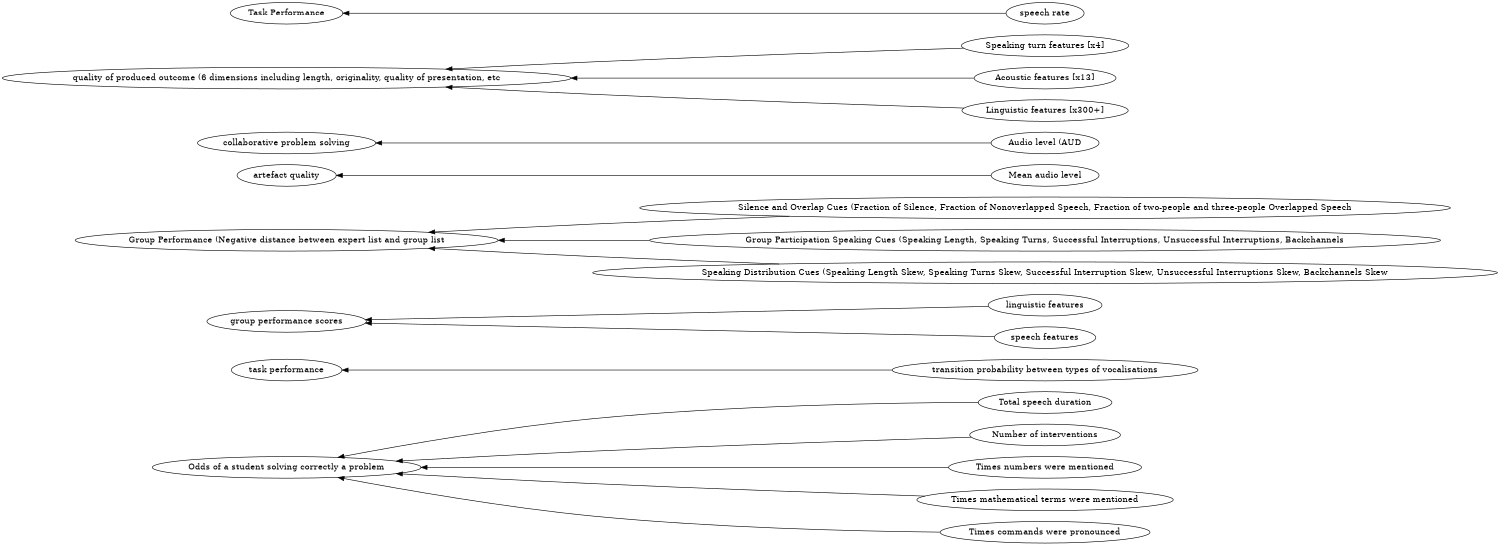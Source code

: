 digraph Test {
	rankdir=RL
	size="10,10"
	overlap=false
	splines=true
	{rank=same; "Total speech duration" "transition probability between types of vocalisations" "linguistic features" "Silence and Overlap Cues (Fraction of Silence, Fraction of Nonoverlapped Speech, Fraction of two-people and three-people Overlapped Speech" "Number of interventions" "Mean audio level" "Audio level (AUD" "Group Participation Speaking Cues (Speaking Length, Speaking Turns, Successful Interruptions, Unsuccessful Interruptions, Backchannels" "Times numbers were mentioned" "Speaking turn features [x4]" "Times mathematical terms were mentioned" "speech rate" "Times commands were pronounced" "Acoustic features [x13]" "speech features" "Linguistic features [x300+]" "Speaking Distribution Cues (Speaking Length Skew, Speaking Turns Skew, Successful Interruption Skew, Unsuccessful Interruptions Skew, Backchannels Skew";}
	{rank=same; "Odds of a student solving correctly a problem" "Group Performance (Negative distance between expert list and group list" "quality of produced outcome (6 dimensions including length, originality, quality of presentation, etc" "Task Performance" "task performance" "group performance scores" "artefact quality" "collaborative problem solving";}
	"Group Participation Speaking Cues (Speaking Length, Speaking Turns, Successful Interruptions, Unsuccessful Interruptions, Backchannels" [href="https://scholar.google.com/scholar?hl=en&q=Linking%20Speaking%20and%20Looking%20Behavior%20Patterns%20with%20Group%20Composition,%20Perception,%20and%20Performance" target=_blank]
	"Group Participation Speaking Cues (Speaking Length, Speaking Turns, Successful Interruptions, Unsuccessful Interruptions, Backchannels" -> "Group Performance (Negative distance between expert list and group list"
	"Silence and Overlap Cues (Fraction of Silence, Fraction of Nonoverlapped Speech, Fraction of two-people and three-people Overlapped Speech" [href="https://scholar.google.com/scholar?hl=en&q=Linking%20Speaking%20and%20Looking%20Behavior%20Patterns%20with%20Group%20Composition,%20Perception,%20and%20Performance" target=_blank]
	"Silence and Overlap Cues (Fraction of Silence, Fraction of Nonoverlapped Speech, Fraction of two-people and three-people Overlapped Speech" -> "Group Performance (Negative distance between expert list and group list"
	"Speaking Distribution Cues (Speaking Length Skew, Speaking Turns Skew, Successful Interruption Skew, Unsuccessful Interruptions Skew, Backchannels Skew" [href="https://scholar.google.com/scholar?hl=en&q=Linking%20Speaking%20and%20Looking%20Behavior%20Patterns%20with%20Group%20Composition,%20Perception,%20and%20Performance" target=_blank]
	"Speaking Distribution Cues (Speaking Length Skew, Speaking Turns Skew, Successful Interruption Skew, Unsuccessful Interruptions Skew, Backchannels Skew" -> "Group Performance (Negative distance between expert list and group list"
	"speech features" [href="https://scholar.google.com/scholar?hl=en&q=Predicting%20Group%20Performance%20in%20Task-Based%20Interaction" target=_blank]
	"speech features" -> "group performance scores"
	"linguistic features" [href="https://scholar.google.com/scholar?hl=en&q=Predicting%20Group%20Performance%20in%20Task-Based%20Interaction" target=_blank]
	"linguistic features" -> "group performance scores"
	"Number of interventions" [href="https://scholar.google.com/scholar?hl=en&q=Expertise%20estimation%20based%20on%20simple%20multimodal%20features" target=_blank]
	"Number of interventions" -> "Odds of a student solving correctly a problem"
	"Total speech duration" [href="https://scholar.google.com/scholar?hl=en&q=Expertise%20estimation%20based%20on%20simple%20multimodal%20features" target=_blank]
	"Total speech duration" -> "Odds of a student solving correctly a problem"
	"Times numbers were mentioned" [href="https://scholar.google.com/scholar?hl=en&q=Expertise%20estimation%20based%20on%20simple%20multimodal%20features" target=_blank]
	"Times numbers were mentioned" -> "Odds of a student solving correctly a problem"
	"Times mathematical terms were mentioned" [href="https://scholar.google.com/scholar?hl=en&q=Expertise%20estimation%20based%20on%20simple%20multimodal%20features" target=_blank]
	"Times mathematical terms were mentioned" -> "Odds of a student solving correctly a problem"
	"Times commands were pronounced" [href="https://scholar.google.com/scholar?hl=en&q=Expertise%20estimation%20based%20on%20simple%20multimodal%20features" target=_blank]
	"Times commands were pronounced" -> "Odds of a student solving correctly a problem"
	"transition probability between types of vocalisations" [href="https://scholar.google.com/scholar?hl=en&q=Automatic%20identification%20of%20experts%20and%20performance%20prediction%20in%20the%20multimodal%20math%20data%20corpus%20through%20analysis%20of%20speech%20interaction." target=_blank]
	"transition probability between types of vocalisations" -> "task performance"
	"speech rate" [href="https://scholar.google.com/scholar?hl=en&q=Modeling%20Team-level%20Multimodal%20Dynamics%20during%20Multiparty%20Collaboration" target=_blank]
	"speech rate" -> "Task Performance"
	"Speaking turn features [x4]" [href="https://scholar.google.com/scholar?hl=en&q=Task-independent%20Multimodal%20Prediction%20of%20Group%20Performance%20Based%20on%20Product%20Dimensions" target=_blank]
	"Speaking turn features [x4]" -> "quality of produced outcome (6 dimensions including length, originality, quality of presentation, etc"
	"Acoustic features [x13]" [href="https://scholar.google.com/scholar?hl=en&q=Task-independent%20Multimodal%20Prediction%20of%20Group%20Performance%20Based%20on%20Product%20Dimensions" target=_blank]
	"Acoustic features [x13]" -> "quality of produced outcome (6 dimensions including length, originality, quality of presentation, etc"
	"Linguistic features [x300+]" [href="https://scholar.google.com/scholar?hl=en&q=Task-independent%20Multimodal%20Prediction%20of%20Group%20Performance%20Based%20on%20Product%20Dimensions" target=_blank]
	"Linguistic features [x300+]" -> "quality of produced outcome (6 dimensions including length, originality, quality of presentation, etc"
	"Mean audio level" [href="https://scholar.google.com/scholar?hl=en&q=Supervised%20machine%20learning%20in%20multimodal%20learning%20analytics%20for%20estimating%20success%20in%20project-based%20learning" target=_blank]
	"Mean audio level" -> "artefact quality"
	"Audio level (AUD" [href="https://scholar.google.com/scholar?hl=en&q=Estimation%20of%20success%20in%20collaborative%20learning%20based%20on%20multimodal%20learning%20analytics%20features" target=_blank]
	"Audio level (AUD" -> "collaborative problem solving"
}
